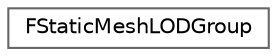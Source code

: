 digraph "Graphical Class Hierarchy"
{
 // INTERACTIVE_SVG=YES
 // LATEX_PDF_SIZE
  bgcolor="transparent";
  edge [fontname=Helvetica,fontsize=10,labelfontname=Helvetica,labelfontsize=10];
  node [fontname=Helvetica,fontsize=10,shape=box,height=0.2,width=0.4];
  rankdir="LR";
  Node0 [id="Node000000",label="FStaticMeshLODGroup",height=0.2,width=0.4,color="grey40", fillcolor="white", style="filled",URL="$d1/d74/classFStaticMeshLODGroup.html",tooltip="The LOD settings to use for a group of static meshes."];
}
